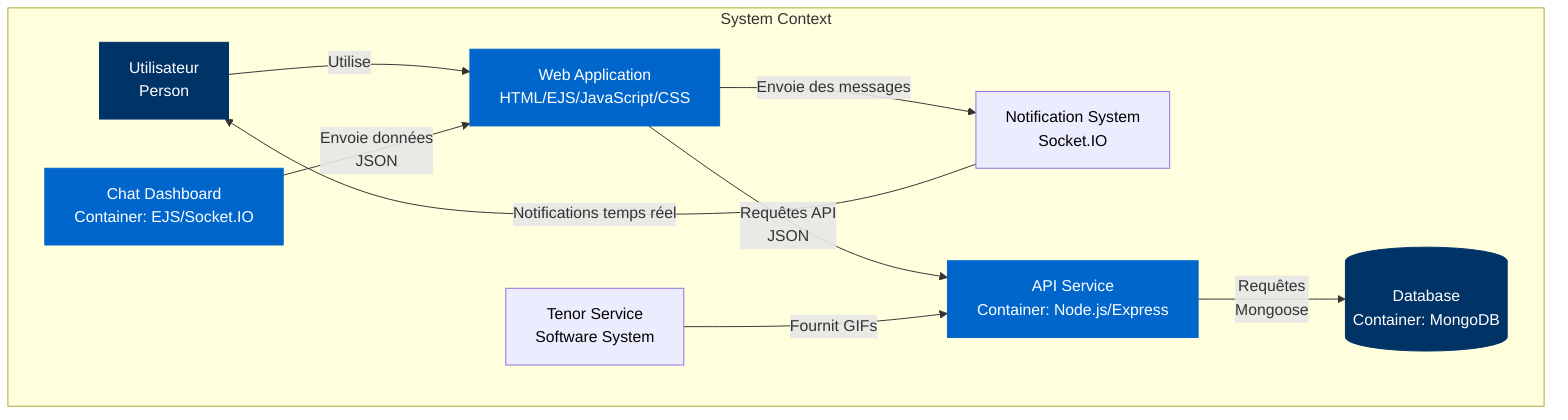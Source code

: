 graph TD
    User[Utilisateur\nPerson] -->|Utilise| WA
    
    subgraph "System Context"
        WA[Web Application\nHTML/EJS/JavaScript/CSS] -->|Envoie des messages| NS[Notification System\nSocket.IO]
        NS -->|Notifications temps réel| User
        
        CD[Chat Dashboard\nContainer: EJS/Socket.IO] -->|Envoie données\nJSON| WA
        
        WA -->|Requêtes API\nJSON| API[API Service\nContainer: Node.js/Express]
        
        TS[Tenor Service\nSoftware System] -->|Fournit GIFs| API
        
        API -->|Requêtes\nMongoose| DB[(Database\nContainer: MongoDB)]
    end
    
    classDef person fill:#003366,stroke:#003366,color:white
    classDef system fill:#gray,stroke:#gray,color:black
    classDef container fill:#0066cc,stroke:#0066cc,color:white
    classDef database fill:#003366,stroke:#003366,color:white
    
    class User person
    class NS,TS system
    class WA,CD,API container
    class DB database